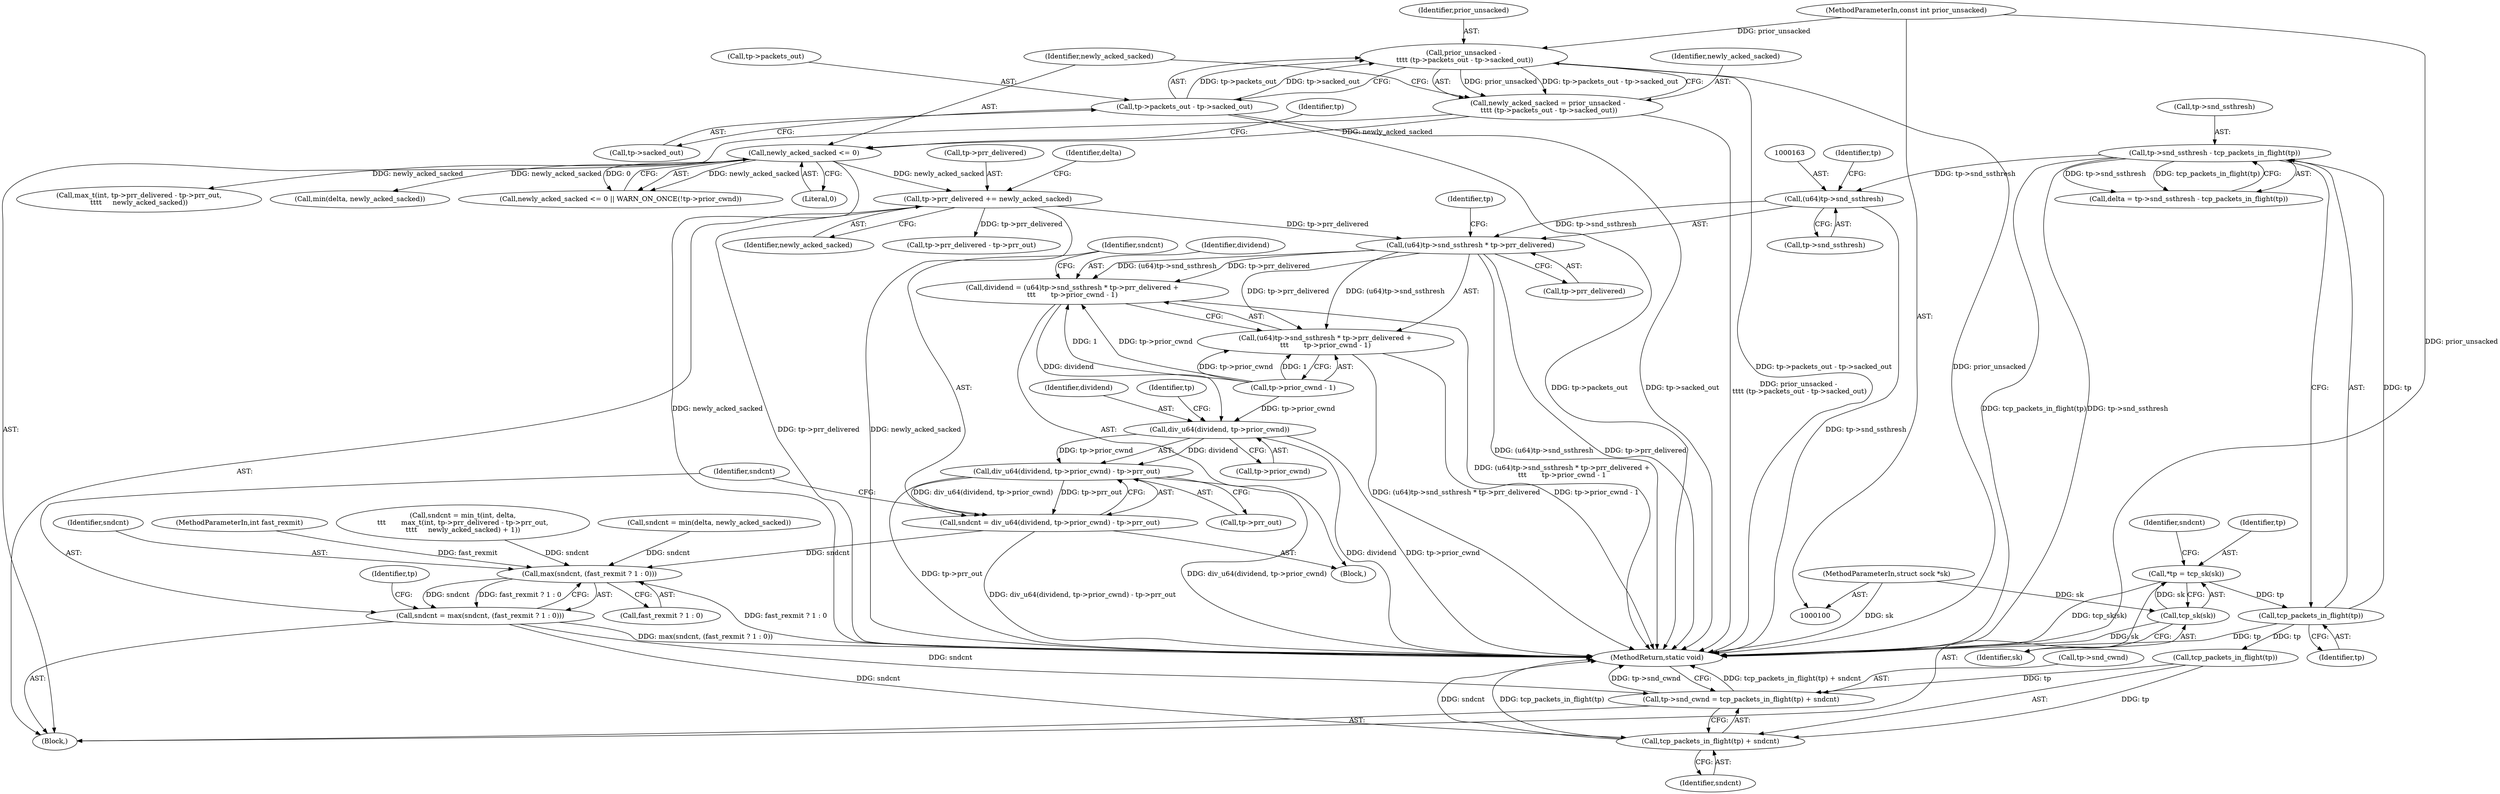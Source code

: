 digraph "0_linux_8b8a321ff72c785ed5e8b4cf6eda20b35d427390@pointer" {
"1000161" [label="(Call,(u64)tp->snd_ssthresh * tp->prr_delivered)"];
"1000162" [label="(Call,(u64)tp->snd_ssthresh)"];
"1000118" [label="(Call,tp->snd_ssthresh - tcp_packets_in_flight(tp))"];
"1000122" [label="(Call,tcp_packets_in_flight(tp))"];
"1000107" [label="(Call,*tp = tcp_sk(sk))"];
"1000109" [label="(Call,tcp_sk(sk))"];
"1000101" [label="(MethodParameterIn,struct sock *sk)"];
"1000147" [label="(Call,tp->prr_delivered += newly_acked_sacked)"];
"1000138" [label="(Call,newly_acked_sacked <= 0)"];
"1000125" [label="(Call,newly_acked_sacked = prior_unsacked -\n \t\t\t\t (tp->packets_out - tp->sacked_out))"];
"1000127" [label="(Call,prior_unsacked -\n \t\t\t\t (tp->packets_out - tp->sacked_out))"];
"1000102" [label="(MethodParameterIn,const int prior_unsacked)"];
"1000129" [label="(Call,tp->packets_out - tp->sacked_out)"];
"1000158" [label="(Call,dividend = (u64)tp->snd_ssthresh * tp->prr_delivered +\n\t\t\t       tp->prior_cwnd - 1)"];
"1000178" [label="(Call,div_u64(dividend, tp->prior_cwnd))"];
"1000177" [label="(Call,div_u64(dividend, tp->prior_cwnd) - tp->prr_out)"];
"1000175" [label="(Call,sndcnt = div_u64(dividend, tp->prior_cwnd) - tp->prr_out)"];
"1000223" [label="(Call,max(sndcnt, (fast_rexmit ? 1 : 0)))"];
"1000221" [label="(Call,sndcnt = max(sndcnt, (fast_rexmit ? 1 : 0)))"];
"1000229" [label="(Call,tp->snd_cwnd = tcp_packets_in_flight(tp) + sndcnt)"];
"1000233" [label="(Call,tcp_packets_in_flight(tp) + sndcnt)"];
"1000160" [label="(Call,(u64)tp->snd_ssthresh * tp->prr_delivered +\n\t\t\t       tp->prior_cwnd - 1)"];
"1000225" [label="(Call,fast_rexmit ? 1 : 0)"];
"1000161" [label="(Call,(u64)tp->snd_ssthresh * tp->prr_delivered)"];
"1000164" [label="(Call,tp->snd_ssthresh)"];
"1000118" [label="(Call,tp->snd_ssthresh - tcp_packets_in_flight(tp))"];
"1000125" [label="(Call,newly_acked_sacked = prior_unsacked -\n \t\t\t\t (tp->packets_out - tp->sacked_out))"];
"1000138" [label="(Call,newly_acked_sacked <= 0)"];
"1000170" [label="(Call,tp->prior_cwnd - 1)"];
"1000197" [label="(Call,sndcnt = min_t(int, delta,\n\t\t\t       max_t(int, tp->prr_delivered - tp->prr_out,\n\t\t\t\t     newly_acked_sacked) + 1))"];
"1000160" [label="(Call,(u64)tp->snd_ssthresh * tp->prr_delivered +\n\t\t\t       tp->prior_cwnd - 1)"];
"1000159" [label="(Identifier,dividend)"];
"1000229" [label="(Call,tp->snd_cwnd = tcp_packets_in_flight(tp) + sndcnt)"];
"1000183" [label="(Call,tp->prr_out)"];
"1000203" [label="(Call,max_t(int, tp->prr_delivered - tp->prr_out,\n\t\t\t\t     newly_acked_sacked))"];
"1000180" [label="(Call,tp->prior_cwnd)"];
"1000234" [label="(Call,tcp_packets_in_flight(tp))"];
"1000216" [label="(Call,sndcnt = min(delta, newly_acked_sacked))"];
"1000223" [label="(Call,max(sndcnt, (fast_rexmit ? 1 : 0)))"];
"1000218" [label="(Call,min(delta, newly_acked_sacked))"];
"1000156" [label="(Block,)"];
"1000176" [label="(Identifier,sndcnt)"];
"1000177" [label="(Call,div_u64(dividend, tp->prior_cwnd) - tp->prr_out)"];
"1000122" [label="(Call,tcp_packets_in_flight(tp))"];
"1000123" [label="(Identifier,tp)"];
"1000236" [label="(Identifier,sndcnt)"];
"1000127" [label="(Call,prior_unsacked -\n \t\t\t\t (tp->packets_out - tp->sacked_out))"];
"1000144" [label="(Identifier,tp)"];
"1000179" [label="(Identifier,dividend)"];
"1000224" [label="(Identifier,sndcnt)"];
"1000158" [label="(Call,dividend = (u64)tp->snd_ssthresh * tp->prr_delivered +\n\t\t\t       tp->prior_cwnd - 1)"];
"1000154" [label="(Identifier,delta)"];
"1000205" [label="(Call,tp->prr_delivered - tp->prr_out)"];
"1000151" [label="(Identifier,newly_acked_sacked)"];
"1000222" [label="(Identifier,sndcnt)"];
"1000221" [label="(Call,sndcnt = max(sndcnt, (fast_rexmit ? 1 : 0)))"];
"1000129" [label="(Call,tp->packets_out - tp->sacked_out)"];
"1000167" [label="(Call,tp->prr_delivered)"];
"1000103" [label="(MethodParameterIn,int fast_rexmit)"];
"1000109" [label="(Call,tcp_sk(sk))"];
"1000110" [label="(Identifier,sk)"];
"1000119" [label="(Call,tp->snd_ssthresh)"];
"1000126" [label="(Identifier,newly_acked_sacked)"];
"1000162" [label="(Call,(u64)tp->snd_ssthresh)"];
"1000148" [label="(Call,tp->prr_delivered)"];
"1000113" [label="(Identifier,sndcnt)"];
"1000147" [label="(Call,tp->prr_delivered += newly_acked_sacked)"];
"1000178" [label="(Call,div_u64(dividend, tp->prior_cwnd))"];
"1000184" [label="(Identifier,tp)"];
"1000231" [label="(Identifier,tp)"];
"1000107" [label="(Call,*tp = tcp_sk(sk))"];
"1000130" [label="(Call,tp->packets_out)"];
"1000108" [label="(Identifier,tp)"];
"1000140" [label="(Literal,0)"];
"1000237" [label="(MethodReturn,static void)"];
"1000233" [label="(Call,tcp_packets_in_flight(tp) + sndcnt)"];
"1000116" [label="(Call,delta = tp->snd_ssthresh - tcp_packets_in_flight(tp))"];
"1000139" [label="(Identifier,newly_acked_sacked)"];
"1000128" [label="(Identifier,prior_unsacked)"];
"1000102" [label="(MethodParameterIn,const int prior_unsacked)"];
"1000133" [label="(Call,tp->sacked_out)"];
"1000101" [label="(MethodParameterIn,struct sock *sk)"];
"1000168" [label="(Identifier,tp)"];
"1000175" [label="(Call,sndcnt = div_u64(dividend, tp->prior_cwnd) - tp->prr_out)"];
"1000230" [label="(Call,tp->snd_cwnd)"];
"1000172" [label="(Identifier,tp)"];
"1000105" [label="(Block,)"];
"1000137" [label="(Call,newly_acked_sacked <= 0 || WARN_ON_ONCE(!tp->prior_cwnd))"];
"1000161" -> "1000160"  [label="AST: "];
"1000161" -> "1000167"  [label="CFG: "];
"1000162" -> "1000161"  [label="AST: "];
"1000167" -> "1000161"  [label="AST: "];
"1000172" -> "1000161"  [label="CFG: "];
"1000161" -> "1000237"  [label="DDG: (u64)tp->snd_ssthresh"];
"1000161" -> "1000237"  [label="DDG: tp->prr_delivered"];
"1000161" -> "1000158"  [label="DDG: (u64)tp->snd_ssthresh"];
"1000161" -> "1000158"  [label="DDG: tp->prr_delivered"];
"1000161" -> "1000160"  [label="DDG: (u64)tp->snd_ssthresh"];
"1000161" -> "1000160"  [label="DDG: tp->prr_delivered"];
"1000162" -> "1000161"  [label="DDG: tp->snd_ssthresh"];
"1000147" -> "1000161"  [label="DDG: tp->prr_delivered"];
"1000162" -> "1000164"  [label="CFG: "];
"1000163" -> "1000162"  [label="AST: "];
"1000164" -> "1000162"  [label="AST: "];
"1000168" -> "1000162"  [label="CFG: "];
"1000162" -> "1000237"  [label="DDG: tp->snd_ssthresh"];
"1000118" -> "1000162"  [label="DDG: tp->snd_ssthresh"];
"1000118" -> "1000116"  [label="AST: "];
"1000118" -> "1000122"  [label="CFG: "];
"1000119" -> "1000118"  [label="AST: "];
"1000122" -> "1000118"  [label="AST: "];
"1000116" -> "1000118"  [label="CFG: "];
"1000118" -> "1000237"  [label="DDG: tcp_packets_in_flight(tp)"];
"1000118" -> "1000237"  [label="DDG: tp->snd_ssthresh"];
"1000118" -> "1000116"  [label="DDG: tp->snd_ssthresh"];
"1000118" -> "1000116"  [label="DDG: tcp_packets_in_flight(tp)"];
"1000122" -> "1000118"  [label="DDG: tp"];
"1000122" -> "1000123"  [label="CFG: "];
"1000123" -> "1000122"  [label="AST: "];
"1000122" -> "1000237"  [label="DDG: tp"];
"1000107" -> "1000122"  [label="DDG: tp"];
"1000122" -> "1000234"  [label="DDG: tp"];
"1000107" -> "1000105"  [label="AST: "];
"1000107" -> "1000109"  [label="CFG: "];
"1000108" -> "1000107"  [label="AST: "];
"1000109" -> "1000107"  [label="AST: "];
"1000113" -> "1000107"  [label="CFG: "];
"1000107" -> "1000237"  [label="DDG: tcp_sk(sk)"];
"1000109" -> "1000107"  [label="DDG: sk"];
"1000109" -> "1000110"  [label="CFG: "];
"1000110" -> "1000109"  [label="AST: "];
"1000109" -> "1000237"  [label="DDG: sk"];
"1000101" -> "1000109"  [label="DDG: sk"];
"1000101" -> "1000100"  [label="AST: "];
"1000101" -> "1000237"  [label="DDG: sk"];
"1000147" -> "1000105"  [label="AST: "];
"1000147" -> "1000151"  [label="CFG: "];
"1000148" -> "1000147"  [label="AST: "];
"1000151" -> "1000147"  [label="AST: "];
"1000154" -> "1000147"  [label="CFG: "];
"1000147" -> "1000237"  [label="DDG: tp->prr_delivered"];
"1000147" -> "1000237"  [label="DDG: newly_acked_sacked"];
"1000138" -> "1000147"  [label="DDG: newly_acked_sacked"];
"1000147" -> "1000205"  [label="DDG: tp->prr_delivered"];
"1000138" -> "1000137"  [label="AST: "];
"1000138" -> "1000140"  [label="CFG: "];
"1000139" -> "1000138"  [label="AST: "];
"1000140" -> "1000138"  [label="AST: "];
"1000144" -> "1000138"  [label="CFG: "];
"1000137" -> "1000138"  [label="CFG: "];
"1000138" -> "1000237"  [label="DDG: newly_acked_sacked"];
"1000138" -> "1000137"  [label="DDG: newly_acked_sacked"];
"1000138" -> "1000137"  [label="DDG: 0"];
"1000125" -> "1000138"  [label="DDG: newly_acked_sacked"];
"1000138" -> "1000203"  [label="DDG: newly_acked_sacked"];
"1000138" -> "1000218"  [label="DDG: newly_acked_sacked"];
"1000125" -> "1000105"  [label="AST: "];
"1000125" -> "1000127"  [label="CFG: "];
"1000126" -> "1000125"  [label="AST: "];
"1000127" -> "1000125"  [label="AST: "];
"1000139" -> "1000125"  [label="CFG: "];
"1000125" -> "1000237"  [label="DDG: prior_unsacked -\n \t\t\t\t (tp->packets_out - tp->sacked_out)"];
"1000127" -> "1000125"  [label="DDG: prior_unsacked"];
"1000127" -> "1000125"  [label="DDG: tp->packets_out - tp->sacked_out"];
"1000127" -> "1000129"  [label="CFG: "];
"1000128" -> "1000127"  [label="AST: "];
"1000129" -> "1000127"  [label="AST: "];
"1000127" -> "1000237"  [label="DDG: tp->packets_out - tp->sacked_out"];
"1000127" -> "1000237"  [label="DDG: prior_unsacked"];
"1000102" -> "1000127"  [label="DDG: prior_unsacked"];
"1000129" -> "1000127"  [label="DDG: tp->packets_out"];
"1000129" -> "1000127"  [label="DDG: tp->sacked_out"];
"1000102" -> "1000100"  [label="AST: "];
"1000102" -> "1000237"  [label="DDG: prior_unsacked"];
"1000129" -> "1000133"  [label="CFG: "];
"1000130" -> "1000129"  [label="AST: "];
"1000133" -> "1000129"  [label="AST: "];
"1000129" -> "1000237"  [label="DDG: tp->packets_out"];
"1000129" -> "1000237"  [label="DDG: tp->sacked_out"];
"1000158" -> "1000156"  [label="AST: "];
"1000158" -> "1000160"  [label="CFG: "];
"1000159" -> "1000158"  [label="AST: "];
"1000160" -> "1000158"  [label="AST: "];
"1000176" -> "1000158"  [label="CFG: "];
"1000158" -> "1000237"  [label="DDG: (u64)tp->snd_ssthresh * tp->prr_delivered +\n\t\t\t       tp->prior_cwnd - 1"];
"1000170" -> "1000158"  [label="DDG: tp->prior_cwnd"];
"1000170" -> "1000158"  [label="DDG: 1"];
"1000158" -> "1000178"  [label="DDG: dividend"];
"1000178" -> "1000177"  [label="AST: "];
"1000178" -> "1000180"  [label="CFG: "];
"1000179" -> "1000178"  [label="AST: "];
"1000180" -> "1000178"  [label="AST: "];
"1000184" -> "1000178"  [label="CFG: "];
"1000178" -> "1000237"  [label="DDG: dividend"];
"1000178" -> "1000237"  [label="DDG: tp->prior_cwnd"];
"1000178" -> "1000177"  [label="DDG: dividend"];
"1000178" -> "1000177"  [label="DDG: tp->prior_cwnd"];
"1000170" -> "1000178"  [label="DDG: tp->prior_cwnd"];
"1000177" -> "1000175"  [label="AST: "];
"1000177" -> "1000183"  [label="CFG: "];
"1000183" -> "1000177"  [label="AST: "];
"1000175" -> "1000177"  [label="CFG: "];
"1000177" -> "1000237"  [label="DDG: div_u64(dividend, tp->prior_cwnd)"];
"1000177" -> "1000237"  [label="DDG: tp->prr_out"];
"1000177" -> "1000175"  [label="DDG: div_u64(dividend, tp->prior_cwnd)"];
"1000177" -> "1000175"  [label="DDG: tp->prr_out"];
"1000175" -> "1000156"  [label="AST: "];
"1000176" -> "1000175"  [label="AST: "];
"1000222" -> "1000175"  [label="CFG: "];
"1000175" -> "1000237"  [label="DDG: div_u64(dividend, tp->prior_cwnd) - tp->prr_out"];
"1000175" -> "1000223"  [label="DDG: sndcnt"];
"1000223" -> "1000221"  [label="AST: "];
"1000223" -> "1000225"  [label="CFG: "];
"1000224" -> "1000223"  [label="AST: "];
"1000225" -> "1000223"  [label="AST: "];
"1000221" -> "1000223"  [label="CFG: "];
"1000223" -> "1000237"  [label="DDG: fast_rexmit ? 1 : 0"];
"1000223" -> "1000221"  [label="DDG: sndcnt"];
"1000223" -> "1000221"  [label="DDG: fast_rexmit ? 1 : 0"];
"1000216" -> "1000223"  [label="DDG: sndcnt"];
"1000197" -> "1000223"  [label="DDG: sndcnt"];
"1000103" -> "1000223"  [label="DDG: fast_rexmit"];
"1000221" -> "1000105"  [label="AST: "];
"1000222" -> "1000221"  [label="AST: "];
"1000231" -> "1000221"  [label="CFG: "];
"1000221" -> "1000237"  [label="DDG: max(sndcnt, (fast_rexmit ? 1 : 0))"];
"1000221" -> "1000229"  [label="DDG: sndcnt"];
"1000221" -> "1000233"  [label="DDG: sndcnt"];
"1000229" -> "1000105"  [label="AST: "];
"1000229" -> "1000233"  [label="CFG: "];
"1000230" -> "1000229"  [label="AST: "];
"1000233" -> "1000229"  [label="AST: "];
"1000237" -> "1000229"  [label="CFG: "];
"1000229" -> "1000237"  [label="DDG: tcp_packets_in_flight(tp) + sndcnt"];
"1000229" -> "1000237"  [label="DDG: tp->snd_cwnd"];
"1000234" -> "1000229"  [label="DDG: tp"];
"1000233" -> "1000236"  [label="CFG: "];
"1000234" -> "1000233"  [label="AST: "];
"1000236" -> "1000233"  [label="AST: "];
"1000233" -> "1000237"  [label="DDG: sndcnt"];
"1000233" -> "1000237"  [label="DDG: tcp_packets_in_flight(tp)"];
"1000234" -> "1000233"  [label="DDG: tp"];
"1000160" -> "1000170"  [label="CFG: "];
"1000170" -> "1000160"  [label="AST: "];
"1000160" -> "1000237"  [label="DDG: tp->prior_cwnd - 1"];
"1000160" -> "1000237"  [label="DDG: (u64)tp->snd_ssthresh * tp->prr_delivered"];
"1000170" -> "1000160"  [label="DDG: tp->prior_cwnd"];
"1000170" -> "1000160"  [label="DDG: 1"];
}
